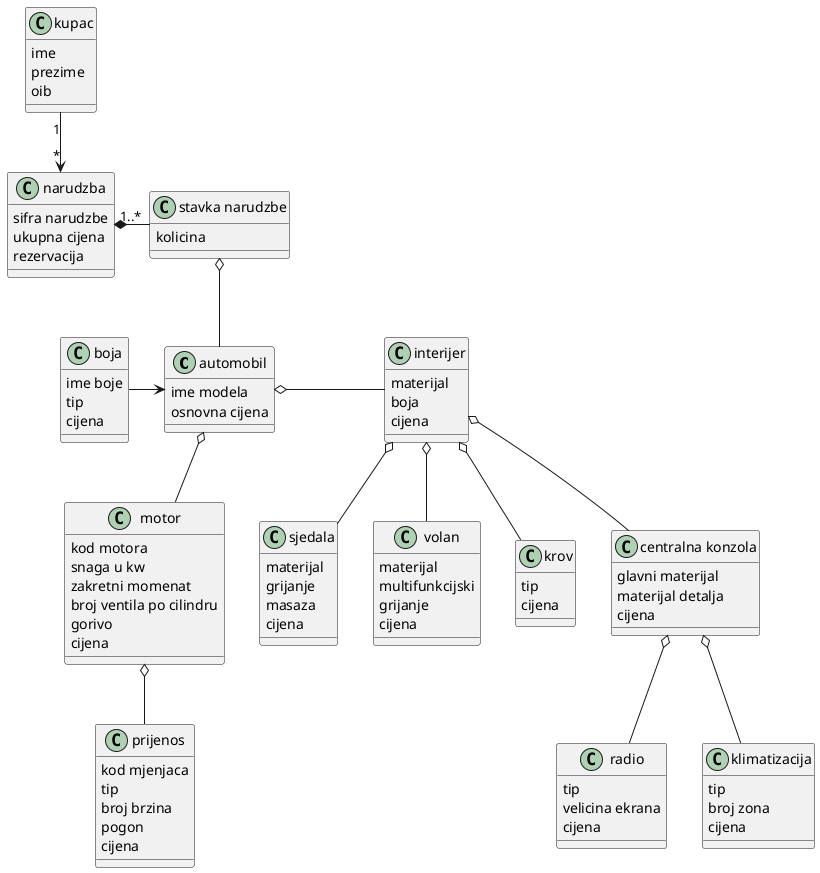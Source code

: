 @startuml

class "automobil" as a{
  ime modela
  osnovna cijena
}


class "narudzba" as n{
  sifra narudzbe
  ukupna cijena
  rezervacija
}

class "stavka narudzbe" as sn{
  kolicina
}

class "motor" as m{
  kod motora
  snaga u kw
  zakretni momenat
  broj ventila po cilindru
  gorivo
  cijena
}

class "prijenos" as p{
  kod mjenjaca
  tip
  broj brzina
  pogon
  cijena
}

class "interijer" as i{
  materijal
  boja
  cijena
}

class "sjedala" as s{
  materijal
  grijanje
  masaza
  cijena
}

class "volan" as v{
  materijal
  multifunkcijski
  grijanje
  cijena
}

class "krov" as kr{
  tip
  cijena
}

class "centralna konzola" as ck{
  glavni materijal
  materijal detalja
  cijena
}

class "radio" as r{
  tip
  velicina ekrana
  cijena
}

class "klimatizacija" as kl{
  tip
  broj zona
  cijena
}

class "boja" as b{
  ime boje
  tip
  cijena
}

class "kupac" as k{
  ime
  prezime
  oib
}


a o-- m
b -> a
m o-- p
a o- i
i o-- s
i o-- v
i o-- kr
i o-- ck
ck o-- r
ck o-- kl
n *- "1..*" sn
sn o-- a
k "1" --> "*" n

@enduml